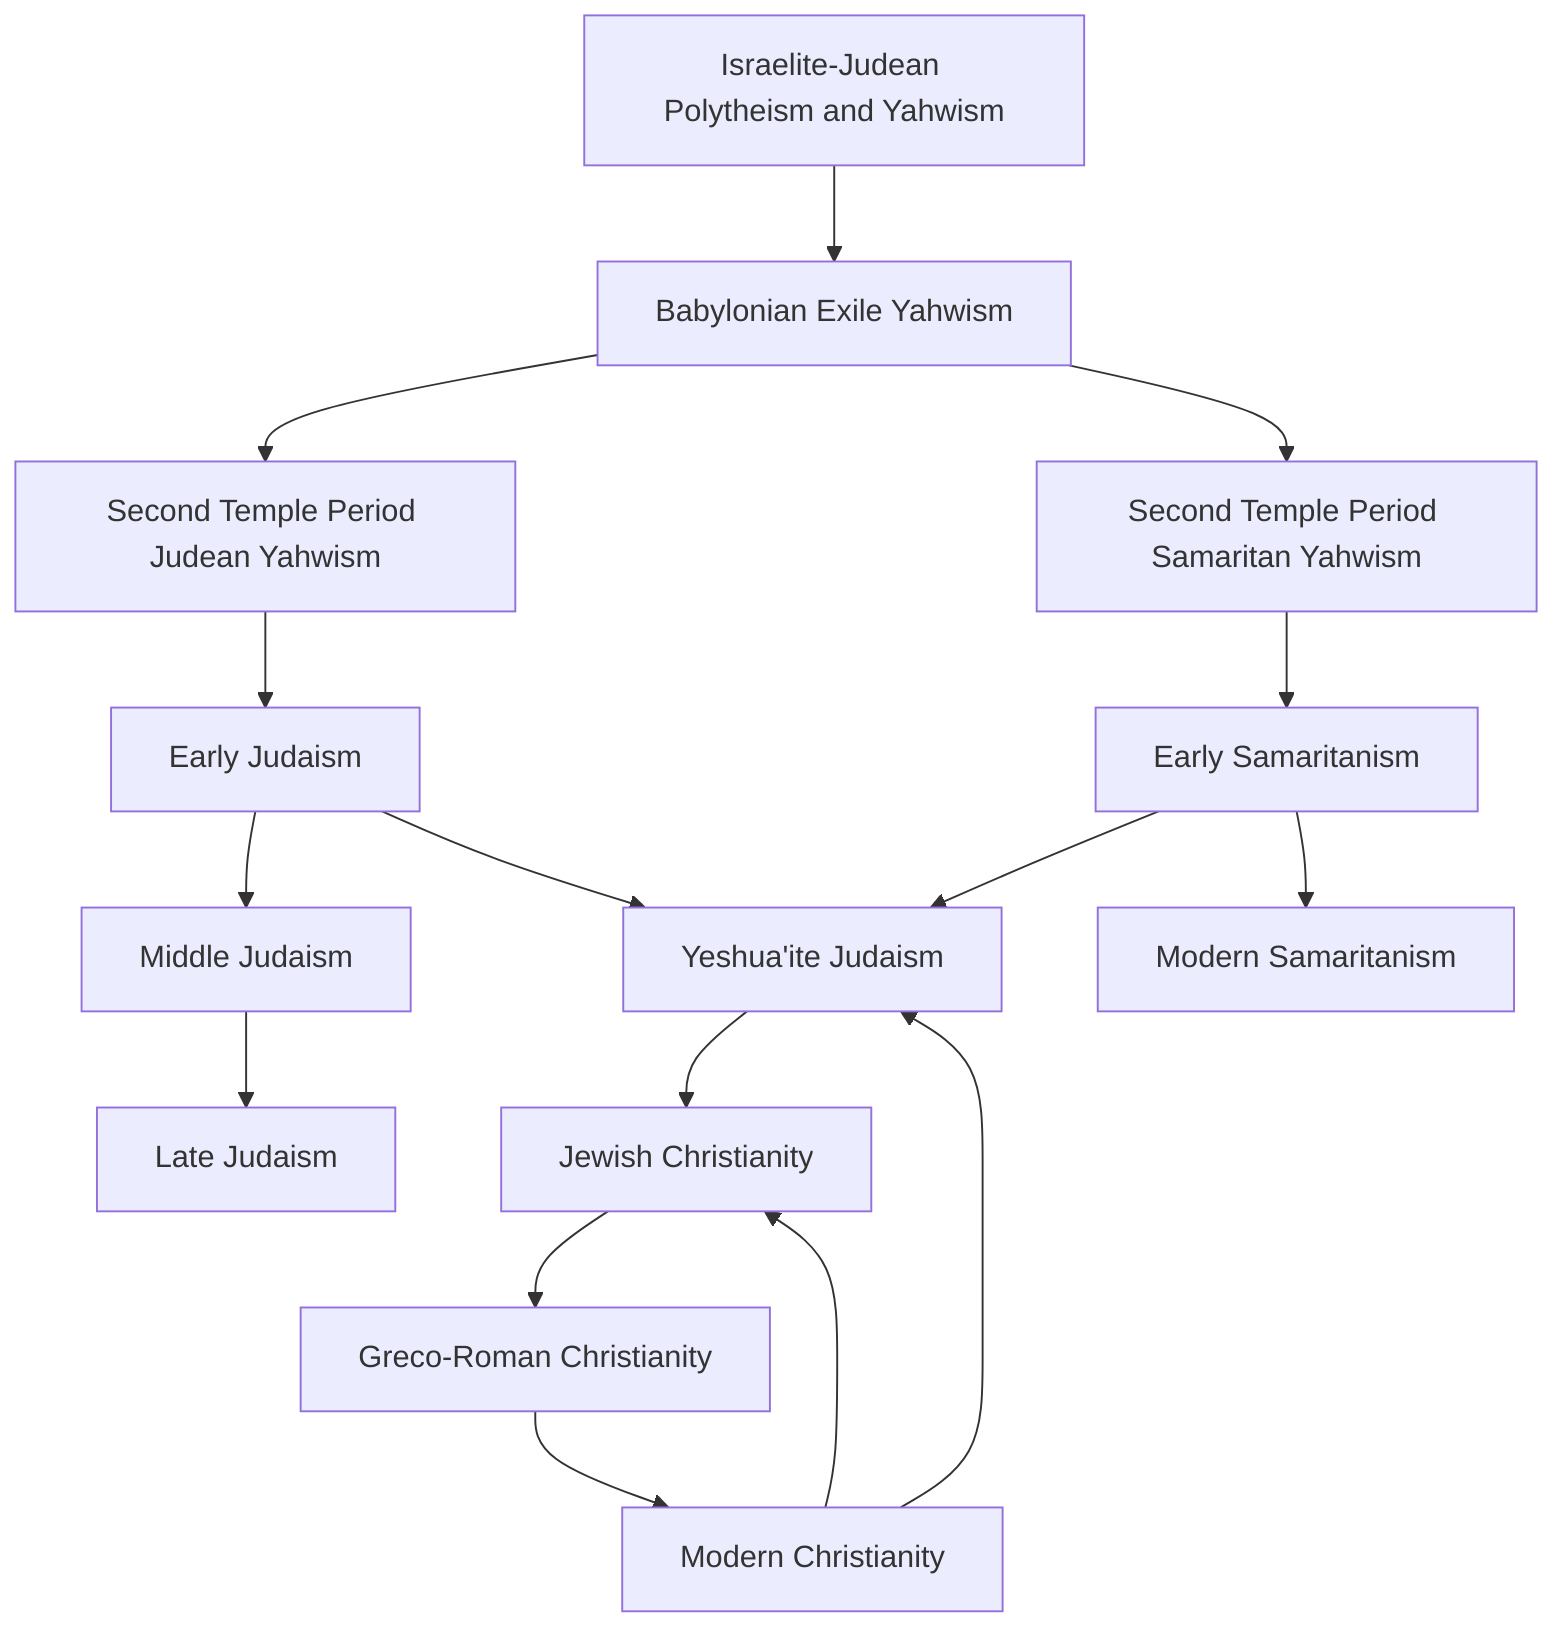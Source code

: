 flowchart TD
    A1[Israelite-Judean Polytheism and Yahwism]
    A1 --> A2[Babylonian Exile Yahwism]
    A2 --> A3[Second Temple Period Judean Yahwism] 
    A2 --> A4[Second Temple Period Samaritan Yahwism]

    A3 --> B1[Early Judaism]
    A4 --> B2[Early Samaritanism]

    B1 --> C1[Middle Judaism]
    B1 & B2 --> C2[Yeshua'ite Judaism]

    C1 --> D1[Late Judaism]
    B2 --> D2[Modern Samaritanism]
    
    C2 --> XX1[Jewish Christianity]
    XX1 --> XX2[Greco-Roman Christianity]
    XX2 --> XX3[Modern Christianity]

    XX3 --> C2 & XX1